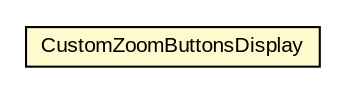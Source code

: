 #!/usr/local/bin/dot
#
# Class diagram 
# Generated by UMLGraph version R5_6-24-gf6e263 (http://www.umlgraph.org/)
#

digraph G {
	edge [fontname="arial",fontsize=10,labelfontname="arial",labelfontsize=10];
	node [fontname="arial",fontsize=10,shape=plaintext];
	nodesep=0.25;
	ranksep=0.5;
	// org.osmdroid.views.CustomZoomButtonsDisplay
	c12410 [label=<<table title="org.osmdroid.views.CustomZoomButtonsDisplay" border="0" cellborder="1" cellspacing="0" cellpadding="2" port="p" bgcolor="lemonChiffon" href="./CustomZoomButtonsDisplay.html">
		<tr><td><table border="0" cellspacing="0" cellpadding="1">
<tr><td align="center" balign="center"> CustomZoomButtonsDisplay </td></tr>
		</table></td></tr>
		</table>>, URL="./CustomZoomButtonsDisplay.html", fontname="arial", fontcolor="black", fontsize=10.0];
}

